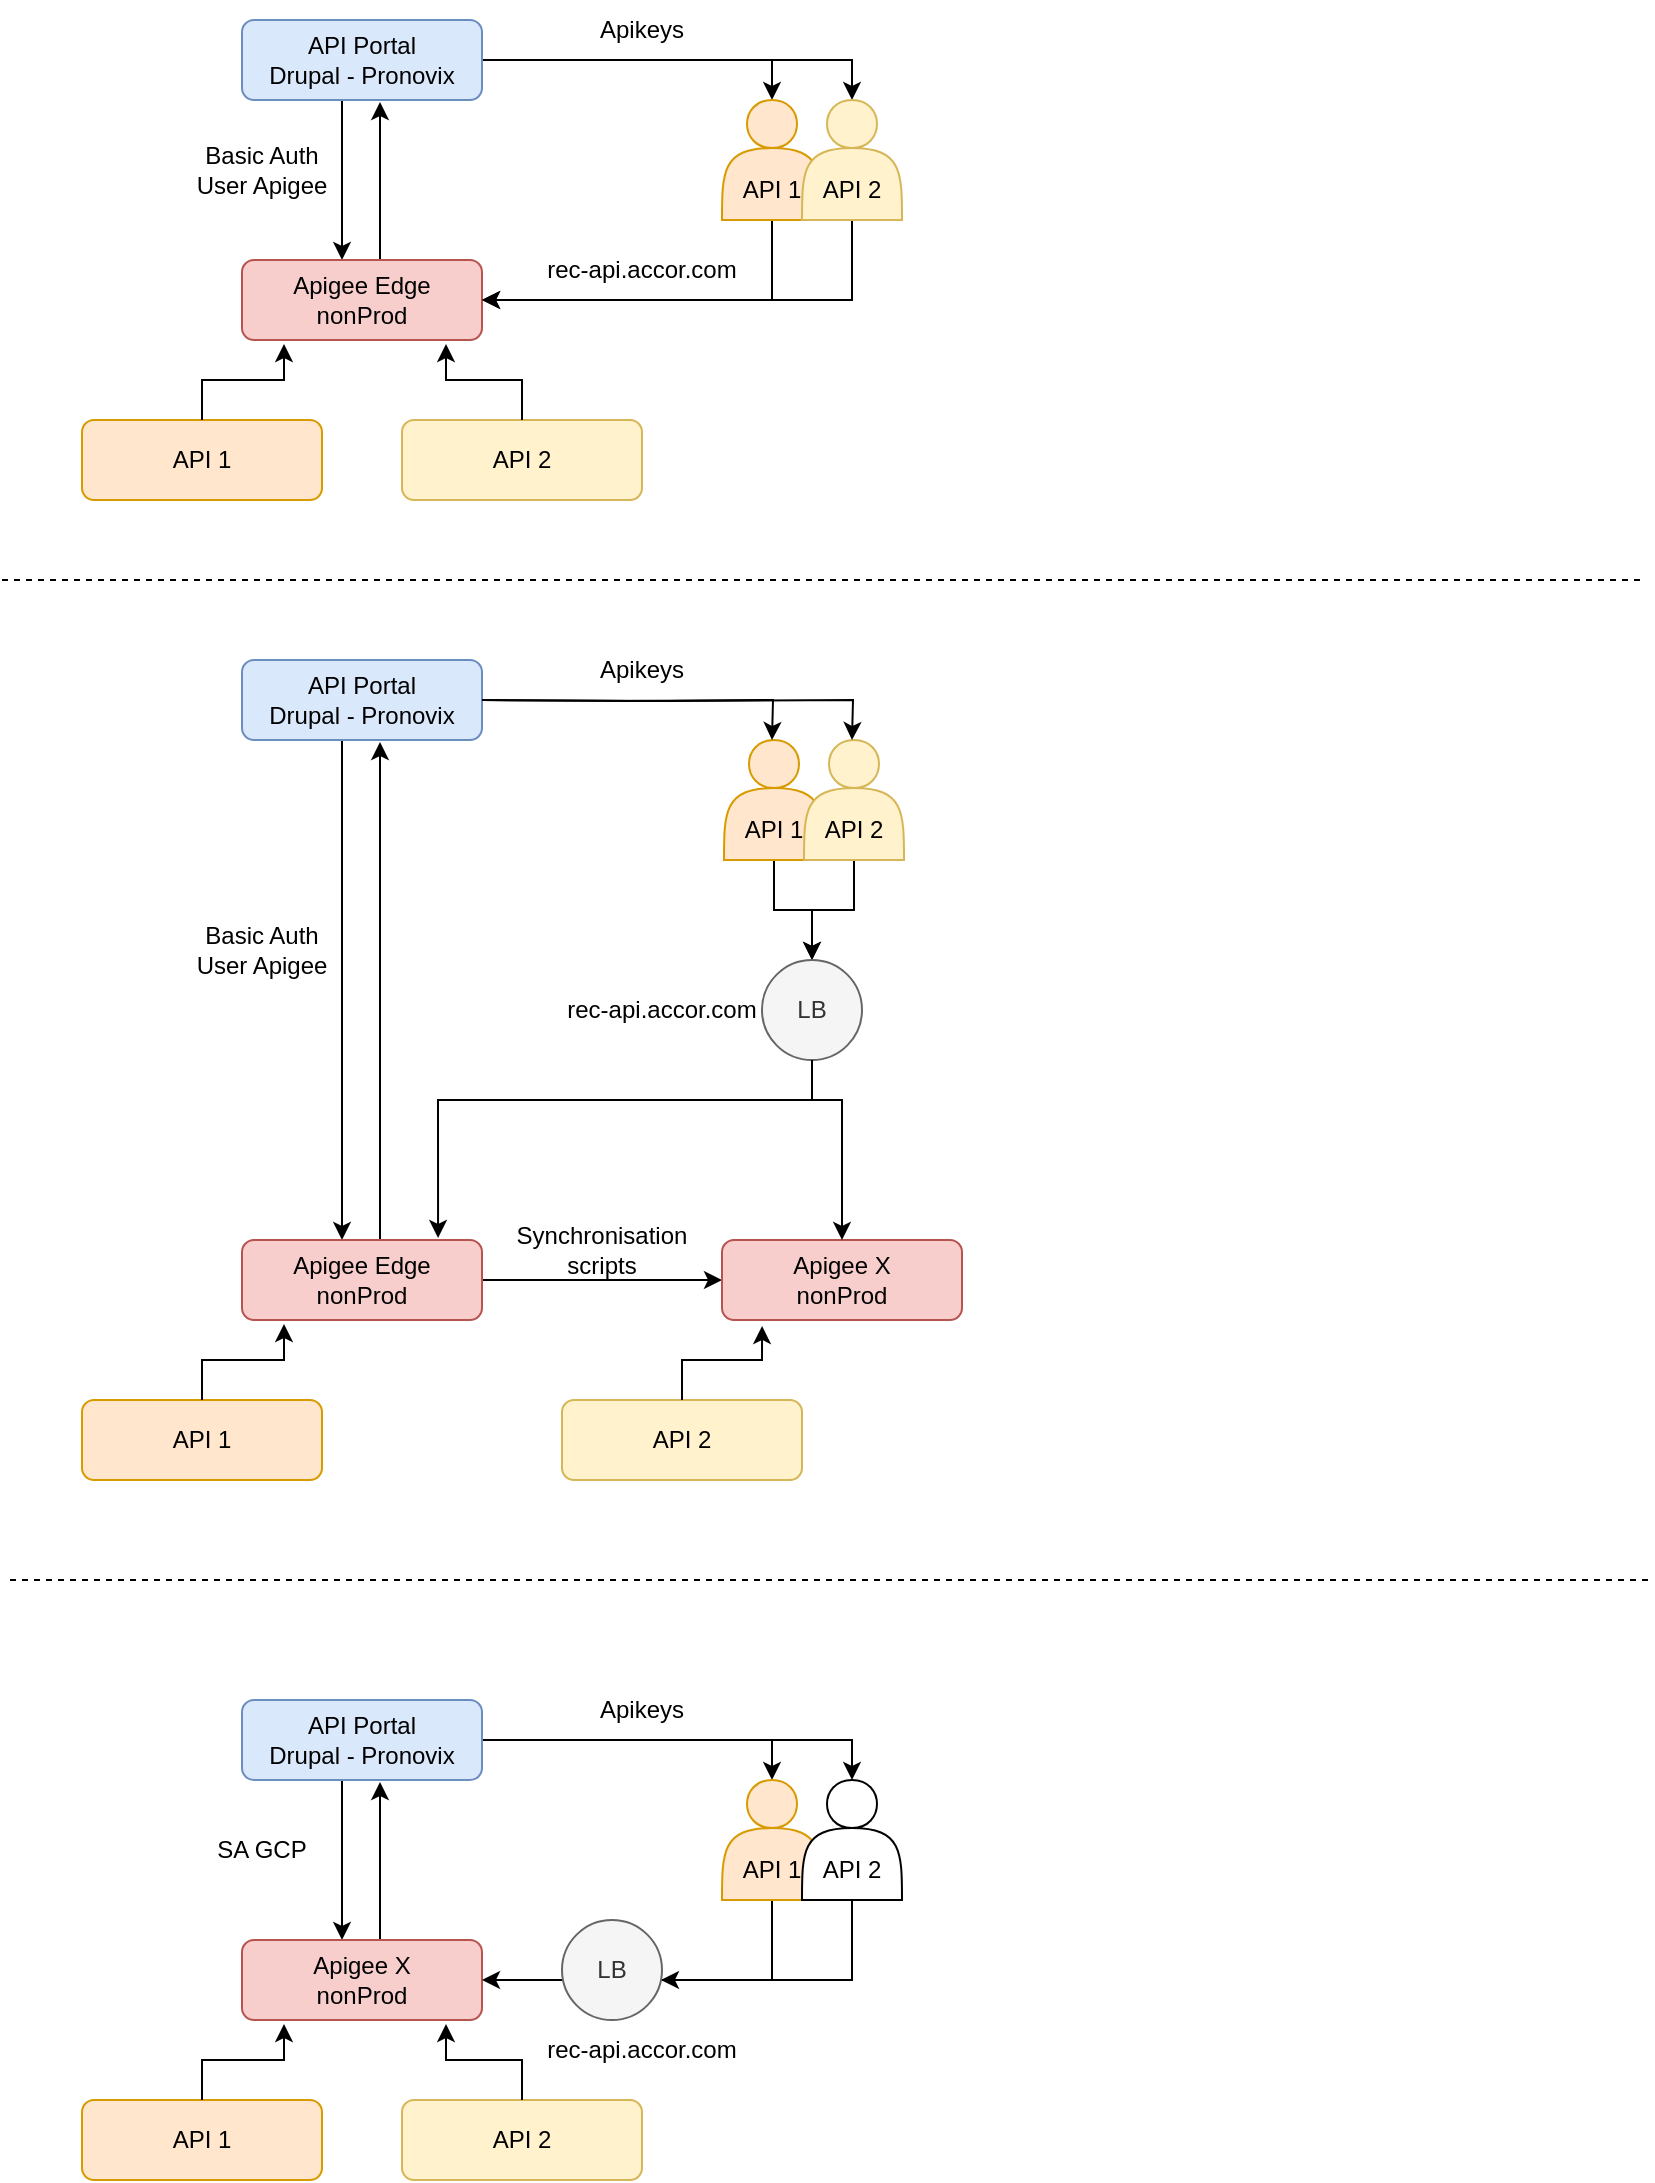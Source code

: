 <mxfile version="22.1.4" type="github">
  <diagram name="Page-1" id="fAGPjpqQRq8lYAHcTVfP">
    <mxGraphModel dx="1085" dy="740" grid="1" gridSize="10" guides="1" tooltips="1" connect="1" arrows="1" fold="1" page="1" pageScale="1" pageWidth="827" pageHeight="1169" math="0" shadow="0">
      <root>
        <mxCell id="0" />
        <mxCell id="1" parent="0" />
        <mxCell id="2Y2D07mO493RETejfAOx-4" style="edgeStyle=orthogonalEdgeStyle;rounded=0;orthogonalLoop=1;jettySize=auto;html=1;" parent="1" source="2Y2D07mO493RETejfAOx-1" target="2Y2D07mO493RETejfAOx-2" edge="1">
          <mxGeometry relative="1" as="geometry">
            <Array as="points">
              <mxPoint x="170" y="120" />
              <mxPoint x="170" y="120" />
            </Array>
          </mxGeometry>
        </mxCell>
        <mxCell id="2Y2D07mO493RETejfAOx-20" style="edgeStyle=orthogonalEdgeStyle;rounded=0;orthogonalLoop=1;jettySize=auto;html=1;entryX=0.5;entryY=0;entryDx=0;entryDy=0;" parent="1" source="2Y2D07mO493RETejfAOx-1" target="2Y2D07mO493RETejfAOx-19" edge="1">
          <mxGeometry relative="1" as="geometry" />
        </mxCell>
        <mxCell id="2Y2D07mO493RETejfAOx-21" style="edgeStyle=orthogonalEdgeStyle;rounded=0;orthogonalLoop=1;jettySize=auto;html=1;entryX=0.5;entryY=0;entryDx=0;entryDy=0;" parent="1" source="2Y2D07mO493RETejfAOx-1" target="2Y2D07mO493RETejfAOx-18" edge="1">
          <mxGeometry relative="1" as="geometry" />
        </mxCell>
        <mxCell id="2Y2D07mO493RETejfAOx-1" value="API Portal&lt;br&gt;Drupal - Pronovix" style="rounded=1;whiteSpace=wrap;html=1;fillColor=#dae8fc;strokeColor=#6c8ebf;" parent="1" vertex="1">
          <mxGeometry x="120" y="40" width="120" height="40" as="geometry" />
        </mxCell>
        <mxCell id="2Y2D07mO493RETejfAOx-5" style="edgeStyle=orthogonalEdgeStyle;rounded=0;orthogonalLoop=1;jettySize=auto;html=1;entryX=0.575;entryY=1.025;entryDx=0;entryDy=0;entryPerimeter=0;" parent="1" source="2Y2D07mO493RETejfAOx-2" target="2Y2D07mO493RETejfAOx-1" edge="1">
          <mxGeometry relative="1" as="geometry">
            <Array as="points">
              <mxPoint x="189" y="120" />
              <mxPoint x="189" y="120" />
            </Array>
          </mxGeometry>
        </mxCell>
        <mxCell id="2Y2D07mO493RETejfAOx-2" value="Apigee Edge &lt;br&gt;nonProd" style="rounded=1;whiteSpace=wrap;html=1;fillColor=#f8cecc;strokeColor=#b85450;" parent="1" vertex="1">
          <mxGeometry x="120" y="160" width="120" height="40" as="geometry" />
        </mxCell>
        <mxCell id="2Y2D07mO493RETejfAOx-6" value="Basic Auth&lt;br&gt;User Apigee" style="text;html=1;strokeColor=none;fillColor=none;align=center;verticalAlign=middle;whiteSpace=wrap;rounded=0;" parent="1" vertex="1">
          <mxGeometry x="90" y="100" width="80" height="30" as="geometry" />
        </mxCell>
        <mxCell id="2Y2D07mO493RETejfAOx-13" value="API 1" style="rounded=1;whiteSpace=wrap;html=1;fillColor=#ffe6cc;strokeColor=#d79b00;" parent="1" vertex="1">
          <mxGeometry x="40" y="240" width="120" height="40" as="geometry" />
        </mxCell>
        <mxCell id="2Y2D07mO493RETejfAOx-14" value="API 2" style="rounded=1;whiteSpace=wrap;html=1;fillColor=#fff2cc;strokeColor=#d6b656;" parent="1" vertex="1">
          <mxGeometry x="200" y="240" width="120" height="40" as="geometry" />
        </mxCell>
        <mxCell id="2Y2D07mO493RETejfAOx-15" style="edgeStyle=orthogonalEdgeStyle;rounded=0;orthogonalLoop=1;jettySize=auto;html=1;entryX=0.175;entryY=1.05;entryDx=0;entryDy=0;entryPerimeter=0;" parent="1" source="2Y2D07mO493RETejfAOx-13" target="2Y2D07mO493RETejfAOx-2" edge="1">
          <mxGeometry relative="1" as="geometry" />
        </mxCell>
        <mxCell id="2Y2D07mO493RETejfAOx-17" style="edgeStyle=orthogonalEdgeStyle;rounded=0;orthogonalLoop=1;jettySize=auto;html=1;entryX=0.85;entryY=1.05;entryDx=0;entryDy=0;entryPerimeter=0;" parent="1" source="2Y2D07mO493RETejfAOx-14" target="2Y2D07mO493RETejfAOx-2" edge="1">
          <mxGeometry relative="1" as="geometry" />
        </mxCell>
        <mxCell id="2Y2D07mO493RETejfAOx-22" value="Apikeys" style="text;html=1;strokeColor=none;fillColor=none;align=center;verticalAlign=middle;whiteSpace=wrap;rounded=0;" parent="1" vertex="1">
          <mxGeometry x="280" y="30" width="80" height="30" as="geometry" />
        </mxCell>
        <mxCell id="2Y2D07mO493RETejfAOx-24" style="edgeStyle=orthogonalEdgeStyle;rounded=0;orthogonalLoop=1;jettySize=auto;html=1;entryX=1;entryY=0.5;entryDx=0;entryDy=0;" parent="1" source="2Y2D07mO493RETejfAOx-18" target="2Y2D07mO493RETejfAOx-2" edge="1">
          <mxGeometry relative="1" as="geometry">
            <Array as="points">
              <mxPoint x="385" y="180" />
            </Array>
          </mxGeometry>
        </mxCell>
        <mxCell id="2Y2D07mO493RETejfAOx-18" value="&lt;br&gt;&lt;br&gt;API 1" style="shape=actor;whiteSpace=wrap;html=1;fillColor=#ffe6cc;strokeColor=#d79b00;" parent="1" vertex="1">
          <mxGeometry x="360" y="80" width="50" height="60" as="geometry" />
        </mxCell>
        <mxCell id="2Y2D07mO493RETejfAOx-25" style="edgeStyle=orthogonalEdgeStyle;rounded=0;orthogonalLoop=1;jettySize=auto;html=1;entryX=1;entryY=0.5;entryDx=0;entryDy=0;" parent="1" source="2Y2D07mO493RETejfAOx-19" target="2Y2D07mO493RETejfAOx-2" edge="1">
          <mxGeometry relative="1" as="geometry">
            <Array as="points">
              <mxPoint x="425" y="180" />
            </Array>
          </mxGeometry>
        </mxCell>
        <mxCell id="2Y2D07mO493RETejfAOx-19" value="&lt;br&gt;&lt;br&gt;API 2" style="shape=actor;whiteSpace=wrap;html=1;fillColor=#fff2cc;strokeColor=#d6b656;" parent="1" vertex="1">
          <mxGeometry x="400" y="80" width="50" height="60" as="geometry" />
        </mxCell>
        <mxCell id="2Y2D07mO493RETejfAOx-50" value="rec-api.accor.com" style="text;html=1;strokeColor=none;fillColor=none;align=center;verticalAlign=middle;whiteSpace=wrap;rounded=0;" parent="1" vertex="1">
          <mxGeometry x="270" y="150" width="100" height="30" as="geometry" />
        </mxCell>
        <mxCell id="2Y2D07mO493RETejfAOx-58" style="edgeStyle=orthogonalEdgeStyle;rounded=0;orthogonalLoop=1;jettySize=auto;html=1;" parent="1" source="2Y2D07mO493RETejfAOx-59" target="2Y2D07mO493RETejfAOx-62" edge="1">
          <mxGeometry relative="1" as="geometry">
            <Array as="points">
              <mxPoint x="170" y="610" />
              <mxPoint x="170" y="610" />
            </Array>
          </mxGeometry>
        </mxCell>
        <mxCell id="2Y2D07mO493RETejfAOx-59" value="API Portal&lt;br&gt;Drupal - Pronovix" style="rounded=1;whiteSpace=wrap;html=1;fillColor=#dae8fc;strokeColor=#6c8ebf;" parent="1" vertex="1">
          <mxGeometry x="120" y="360" width="120" height="40" as="geometry" />
        </mxCell>
        <mxCell id="2Y2D07mO493RETejfAOx-60" style="edgeStyle=orthogonalEdgeStyle;rounded=0;orthogonalLoop=1;jettySize=auto;html=1;entryX=0.575;entryY=1.025;entryDx=0;entryDy=0;entryPerimeter=0;" parent="1" source="2Y2D07mO493RETejfAOx-62" target="2Y2D07mO493RETejfAOx-59" edge="1">
          <mxGeometry relative="1" as="geometry">
            <Array as="points">
              <mxPoint x="189" y="610" />
              <mxPoint x="189" y="610" />
            </Array>
          </mxGeometry>
        </mxCell>
        <mxCell id="2Y2D07mO493RETejfAOx-61" style="edgeStyle=orthogonalEdgeStyle;rounded=0;orthogonalLoop=1;jettySize=auto;html=1;" parent="1" source="2Y2D07mO493RETejfAOx-62" target="2Y2D07mO493RETejfAOx-67" edge="1">
          <mxGeometry relative="1" as="geometry" />
        </mxCell>
        <mxCell id="2Y2D07mO493RETejfAOx-62" value="Apigee Edge &lt;br&gt;nonProd" style="rounded=1;whiteSpace=wrap;html=1;fillColor=#f8cecc;strokeColor=#b85450;" parent="1" vertex="1">
          <mxGeometry x="120" y="650" width="120" height="40" as="geometry" />
        </mxCell>
        <mxCell id="2Y2D07mO493RETejfAOx-63" value="Basic Auth&lt;br&gt;User Apigee" style="text;html=1;strokeColor=none;fillColor=none;align=center;verticalAlign=middle;whiteSpace=wrap;rounded=0;" parent="1" vertex="1">
          <mxGeometry x="90" y="490" width="80" height="30" as="geometry" />
        </mxCell>
        <mxCell id="2Y2D07mO493RETejfAOx-64" value="API 1" style="rounded=1;whiteSpace=wrap;html=1;fillColor=#ffe6cc;strokeColor=#d79b00;" parent="1" vertex="1">
          <mxGeometry x="40" y="730" width="120" height="40" as="geometry" />
        </mxCell>
        <mxCell id="2Y2D07mO493RETejfAOx-65" value="API 2" style="rounded=1;whiteSpace=wrap;html=1;fillColor=#fff2cc;strokeColor=#d6b656;" parent="1" vertex="1">
          <mxGeometry x="280" y="730" width="120" height="40" as="geometry" />
        </mxCell>
        <mxCell id="2Y2D07mO493RETejfAOx-66" style="edgeStyle=orthogonalEdgeStyle;rounded=0;orthogonalLoop=1;jettySize=auto;html=1;entryX=0.175;entryY=1.05;entryDx=0;entryDy=0;entryPerimeter=0;" parent="1" source="2Y2D07mO493RETejfAOx-64" target="2Y2D07mO493RETejfAOx-62" edge="1">
          <mxGeometry relative="1" as="geometry" />
        </mxCell>
        <mxCell id="2Y2D07mO493RETejfAOx-67" value="Apigee X &lt;br&gt;nonProd" style="rounded=1;whiteSpace=wrap;html=1;fillColor=#f8cecc;strokeColor=#b85450;" parent="1" vertex="1">
          <mxGeometry x="360" y="650" width="120" height="40" as="geometry" />
        </mxCell>
        <mxCell id="2Y2D07mO493RETejfAOx-68" style="edgeStyle=orthogonalEdgeStyle;rounded=0;orthogonalLoop=1;jettySize=auto;html=1;entryX=0.167;entryY=1.075;entryDx=0;entryDy=0;entryPerimeter=0;" parent="1" source="2Y2D07mO493RETejfAOx-65" target="2Y2D07mO493RETejfAOx-67" edge="1">
          <mxGeometry relative="1" as="geometry" />
        </mxCell>
        <mxCell id="2Y2D07mO493RETejfAOx-69" value="Synchronisation scripts" style="text;html=1;strokeColor=none;fillColor=none;align=center;verticalAlign=middle;whiteSpace=wrap;rounded=0;" parent="1" vertex="1">
          <mxGeometry x="250" y="640" width="100" height="30" as="geometry" />
        </mxCell>
        <mxCell id="2Y2D07mO493RETejfAOx-70" value="Apikeys" style="text;html=1;strokeColor=none;fillColor=none;align=center;verticalAlign=middle;whiteSpace=wrap;rounded=0;" parent="1" vertex="1">
          <mxGeometry x="280" y="350" width="80" height="30" as="geometry" />
        </mxCell>
        <mxCell id="2Y2D07mO493RETejfAOx-79" style="edgeStyle=orthogonalEdgeStyle;rounded=0;orthogonalLoop=1;jettySize=auto;html=1;entryX=0.5;entryY=0;entryDx=0;entryDy=0;" parent="1" source="2Y2D07mO493RETejfAOx-71" target="2Y2D07mO493RETejfAOx-74" edge="1">
          <mxGeometry relative="1" as="geometry" />
        </mxCell>
        <mxCell id="2Y2D07mO493RETejfAOx-71" value="&lt;br&gt;&lt;br&gt;API 1" style="shape=actor;whiteSpace=wrap;html=1;fillColor=#ffe6cc;strokeColor=#d79b00;" parent="1" vertex="1">
          <mxGeometry x="361" y="400" width="50" height="60" as="geometry" />
        </mxCell>
        <mxCell id="2Y2D07mO493RETejfAOx-80" style="edgeStyle=orthogonalEdgeStyle;rounded=0;orthogonalLoop=1;jettySize=auto;html=1;entryX=0.5;entryY=0;entryDx=0;entryDy=0;" parent="1" source="2Y2D07mO493RETejfAOx-72" target="2Y2D07mO493RETejfAOx-74" edge="1">
          <mxGeometry relative="1" as="geometry" />
        </mxCell>
        <mxCell id="2Y2D07mO493RETejfAOx-72" value="&lt;br&gt;&lt;br&gt;API 2" style="shape=actor;whiteSpace=wrap;html=1;fillColor=#fff2cc;strokeColor=#d6b656;" parent="1" vertex="1">
          <mxGeometry x="401" y="400" width="50" height="60" as="geometry" />
        </mxCell>
        <mxCell id="2Y2D07mO493RETejfAOx-73" value="rec-api.accor.com" style="text;html=1;strokeColor=none;fillColor=none;align=center;verticalAlign=middle;whiteSpace=wrap;rounded=0;" parent="1" vertex="1">
          <mxGeometry x="280" y="520" width="100" height="30" as="geometry" />
        </mxCell>
        <mxCell id="2Y2D07mO493RETejfAOx-82" style="edgeStyle=orthogonalEdgeStyle;rounded=0;orthogonalLoop=1;jettySize=auto;html=1;entryX=0.5;entryY=0;entryDx=0;entryDy=0;" parent="1" source="2Y2D07mO493RETejfAOx-74" target="2Y2D07mO493RETejfAOx-67" edge="1">
          <mxGeometry relative="1" as="geometry">
            <Array as="points">
              <mxPoint x="405" y="580" />
              <mxPoint x="420" y="580" />
            </Array>
          </mxGeometry>
        </mxCell>
        <mxCell id="2Y2D07mO493RETejfAOx-74" value="LB" style="ellipse;whiteSpace=wrap;html=1;aspect=fixed;fillColor=#f5f5f5;fontColor=#333333;strokeColor=#666666;" parent="1" vertex="1">
          <mxGeometry x="380" y="510" width="50" height="50" as="geometry" />
        </mxCell>
        <mxCell id="2Y2D07mO493RETejfAOx-75" style="edgeStyle=orthogonalEdgeStyle;rounded=0;orthogonalLoop=1;jettySize=auto;html=1;entryX=0.5;entryY=0;entryDx=0;entryDy=0;" parent="1" edge="1">
          <mxGeometry relative="1" as="geometry">
            <mxPoint x="240" y="380" as="sourcePoint" />
            <mxPoint x="425" y="400" as="targetPoint" />
          </mxGeometry>
        </mxCell>
        <mxCell id="2Y2D07mO493RETejfAOx-76" style="edgeStyle=orthogonalEdgeStyle;rounded=0;orthogonalLoop=1;jettySize=auto;html=1;entryX=0.5;entryY=0;entryDx=0;entryDy=0;" parent="1" edge="1">
          <mxGeometry relative="1" as="geometry">
            <mxPoint x="240" y="380" as="sourcePoint" />
            <mxPoint x="385" y="400" as="targetPoint" />
          </mxGeometry>
        </mxCell>
        <mxCell id="2Y2D07mO493RETejfAOx-81" style="edgeStyle=orthogonalEdgeStyle;rounded=0;orthogonalLoop=1;jettySize=auto;html=1;entryX=0.817;entryY=-0.025;entryDx=0;entryDy=0;entryPerimeter=0;" parent="1" source="2Y2D07mO493RETejfAOx-74" target="2Y2D07mO493RETejfAOx-62" edge="1">
          <mxGeometry relative="1" as="geometry">
            <Array as="points">
              <mxPoint x="405" y="580" />
              <mxPoint x="218" y="580" />
            </Array>
          </mxGeometry>
        </mxCell>
        <mxCell id="2Y2D07mO493RETejfAOx-83" value="" style="endArrow=none;dashed=1;html=1;rounded=0;" parent="1" edge="1">
          <mxGeometry width="50" height="50" relative="1" as="geometry">
            <mxPoint y="320" as="sourcePoint" />
            <mxPoint x="820" y="320" as="targetPoint" />
          </mxGeometry>
        </mxCell>
        <mxCell id="2Y2D07mO493RETejfAOx-84" style="edgeStyle=orthogonalEdgeStyle;rounded=0;orthogonalLoop=1;jettySize=auto;html=1;" parent="1" source="2Y2D07mO493RETejfAOx-87" target="2Y2D07mO493RETejfAOx-89" edge="1">
          <mxGeometry relative="1" as="geometry">
            <Array as="points">
              <mxPoint x="170" y="960" />
              <mxPoint x="170" y="960" />
            </Array>
          </mxGeometry>
        </mxCell>
        <mxCell id="2Y2D07mO493RETejfAOx-85" style="edgeStyle=orthogonalEdgeStyle;rounded=0;orthogonalLoop=1;jettySize=auto;html=1;entryX=0.5;entryY=0;entryDx=0;entryDy=0;" parent="1" source="2Y2D07mO493RETejfAOx-87" target="2Y2D07mO493RETejfAOx-99" edge="1">
          <mxGeometry relative="1" as="geometry" />
        </mxCell>
        <mxCell id="2Y2D07mO493RETejfAOx-86" style="edgeStyle=orthogonalEdgeStyle;rounded=0;orthogonalLoop=1;jettySize=auto;html=1;entryX=0.5;entryY=0;entryDx=0;entryDy=0;" parent="1" source="2Y2D07mO493RETejfAOx-87" target="2Y2D07mO493RETejfAOx-97" edge="1">
          <mxGeometry relative="1" as="geometry" />
        </mxCell>
        <mxCell id="2Y2D07mO493RETejfAOx-87" value="API Portal&lt;br&gt;Drupal - Pronovix" style="rounded=1;whiteSpace=wrap;html=1;fillColor=#dae8fc;strokeColor=#6c8ebf;" parent="1" vertex="1">
          <mxGeometry x="120" y="880" width="120" height="40" as="geometry" />
        </mxCell>
        <mxCell id="2Y2D07mO493RETejfAOx-88" style="edgeStyle=orthogonalEdgeStyle;rounded=0;orthogonalLoop=1;jettySize=auto;html=1;entryX=0.575;entryY=1.025;entryDx=0;entryDy=0;entryPerimeter=0;" parent="1" source="2Y2D07mO493RETejfAOx-89" target="2Y2D07mO493RETejfAOx-87" edge="1">
          <mxGeometry relative="1" as="geometry">
            <Array as="points">
              <mxPoint x="189" y="960" />
              <mxPoint x="189" y="960" />
            </Array>
          </mxGeometry>
        </mxCell>
        <mxCell id="2Y2D07mO493RETejfAOx-89" value="Apigee X &lt;br&gt;nonProd" style="rounded=1;whiteSpace=wrap;html=1;fillColor=#f8cecc;strokeColor=#b85450;" parent="1" vertex="1">
          <mxGeometry x="120" y="1000" width="120" height="40" as="geometry" />
        </mxCell>
        <mxCell id="2Y2D07mO493RETejfAOx-90" value="SA GCP" style="text;html=1;strokeColor=none;fillColor=none;align=center;verticalAlign=middle;whiteSpace=wrap;rounded=0;" parent="1" vertex="1">
          <mxGeometry x="90" y="940" width="80" height="30" as="geometry" />
        </mxCell>
        <mxCell id="2Y2D07mO493RETejfAOx-91" value="API 1" style="rounded=1;whiteSpace=wrap;html=1;fillColor=#ffe6cc;strokeColor=#d79b00;" parent="1" vertex="1">
          <mxGeometry x="40" y="1080" width="120" height="40" as="geometry" />
        </mxCell>
        <mxCell id="2Y2D07mO493RETejfAOx-92" value="API 2" style="rounded=1;whiteSpace=wrap;html=1;fillColor=#fff2cc;strokeColor=#d6b656;" parent="1" vertex="1">
          <mxGeometry x="200" y="1080" width="120" height="40" as="geometry" />
        </mxCell>
        <mxCell id="2Y2D07mO493RETejfAOx-93" style="edgeStyle=orthogonalEdgeStyle;rounded=0;orthogonalLoop=1;jettySize=auto;html=1;entryX=0.175;entryY=1.05;entryDx=0;entryDy=0;entryPerimeter=0;" parent="1" source="2Y2D07mO493RETejfAOx-91" target="2Y2D07mO493RETejfAOx-89" edge="1">
          <mxGeometry relative="1" as="geometry" />
        </mxCell>
        <mxCell id="2Y2D07mO493RETejfAOx-94" style="edgeStyle=orthogonalEdgeStyle;rounded=0;orthogonalLoop=1;jettySize=auto;html=1;entryX=0.85;entryY=1.05;entryDx=0;entryDy=0;entryPerimeter=0;" parent="1" source="2Y2D07mO493RETejfAOx-92" target="2Y2D07mO493RETejfAOx-89" edge="1">
          <mxGeometry relative="1" as="geometry" />
        </mxCell>
        <mxCell id="2Y2D07mO493RETejfAOx-95" value="Apikeys" style="text;html=1;strokeColor=none;fillColor=none;align=center;verticalAlign=middle;whiteSpace=wrap;rounded=0;" parent="1" vertex="1">
          <mxGeometry x="280" y="870" width="80" height="30" as="geometry" />
        </mxCell>
        <mxCell id="2Y2D07mO493RETejfAOx-96" style="edgeStyle=orthogonalEdgeStyle;rounded=0;orthogonalLoop=1;jettySize=auto;html=1;entryX=1;entryY=0.5;entryDx=0;entryDy=0;" parent="1" source="2Y2D07mO493RETejfAOx-97" target="2Y2D07mO493RETejfAOx-89" edge="1">
          <mxGeometry relative="1" as="geometry">
            <Array as="points">
              <mxPoint x="385" y="1020" />
            </Array>
          </mxGeometry>
        </mxCell>
        <mxCell id="2Y2D07mO493RETejfAOx-97" value="&lt;br&gt;&lt;br&gt;API 1" style="shape=actor;whiteSpace=wrap;html=1;fillColor=#ffe6cc;strokeColor=#d79b00;" parent="1" vertex="1">
          <mxGeometry x="360" y="920" width="50" height="60" as="geometry" />
        </mxCell>
        <mxCell id="2Y2D07mO493RETejfAOx-98" style="edgeStyle=orthogonalEdgeStyle;rounded=0;orthogonalLoop=1;jettySize=auto;html=1;" parent="1" source="2Y2D07mO493RETejfAOx-99" target="2Y2D07mO493RETejfAOx-101" edge="1">
          <mxGeometry relative="1" as="geometry">
            <Array as="points">
              <mxPoint x="425" y="1020" />
            </Array>
          </mxGeometry>
        </mxCell>
        <mxCell id="2Y2D07mO493RETejfAOx-99" value="&lt;br&gt;&lt;br&gt;API 2" style="shape=actor;whiteSpace=wrap;html=1;" parent="1" vertex="1">
          <mxGeometry x="400" y="920" width="50" height="60" as="geometry" />
        </mxCell>
        <mxCell id="2Y2D07mO493RETejfAOx-100" value="rec-api.accor.com" style="text;html=1;strokeColor=none;fillColor=none;align=center;verticalAlign=middle;whiteSpace=wrap;rounded=0;" parent="1" vertex="1">
          <mxGeometry x="270" y="1040" width="100" height="30" as="geometry" />
        </mxCell>
        <mxCell id="2Y2D07mO493RETejfAOx-101" value="LB" style="ellipse;whiteSpace=wrap;html=1;aspect=fixed;fillColor=#f5f5f5;fontColor=#333333;strokeColor=#666666;" parent="1" vertex="1">
          <mxGeometry x="280" y="990" width="50" height="50" as="geometry" />
        </mxCell>
        <mxCell id="2Y2D07mO493RETejfAOx-102" value="" style="endArrow=none;dashed=1;html=1;rounded=0;" parent="1" edge="1">
          <mxGeometry width="50" height="50" relative="1" as="geometry">
            <mxPoint x="4" y="820" as="sourcePoint" />
            <mxPoint x="824" y="820" as="targetPoint" />
          </mxGeometry>
        </mxCell>
      </root>
    </mxGraphModel>
  </diagram>
</mxfile>
